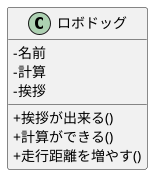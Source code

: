 @startuml
skinparam classAttributeIconSize 0
class ロボドッグ {
 -名前
 -計算
 -挨拶
 +挨拶が出来る()
 +計算ができる()
 +走行距離を増やす()
 
}

@enduml
